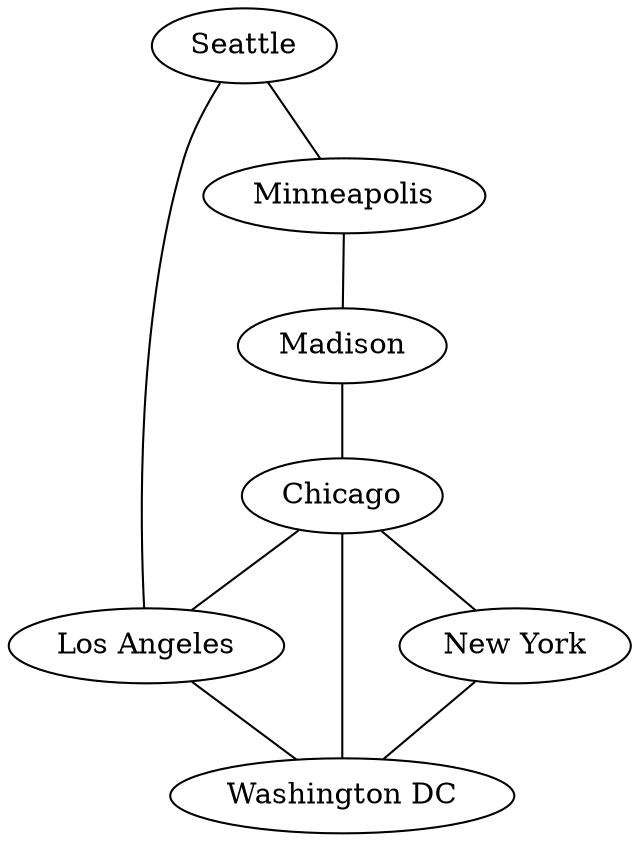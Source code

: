graph RoadNetwork{

    Seattle -- "Los Angeles"[distance=1137];
    Seattle -- Minneapolis[distance=1705];
    Minneapolis -- Madison[distance=269];
    Madison -- Chicago[distance=173];
    Chicago -- "Los Angeles"[distance=2207];
    Chicago -- "Washington DC"[distance=701];
    Chicago -- "New York"[distance=770];
    "New York" -- "Washington DC"[distance=226];
    "Los Angeles" -- "Washington DC"[distance=2668];

}
